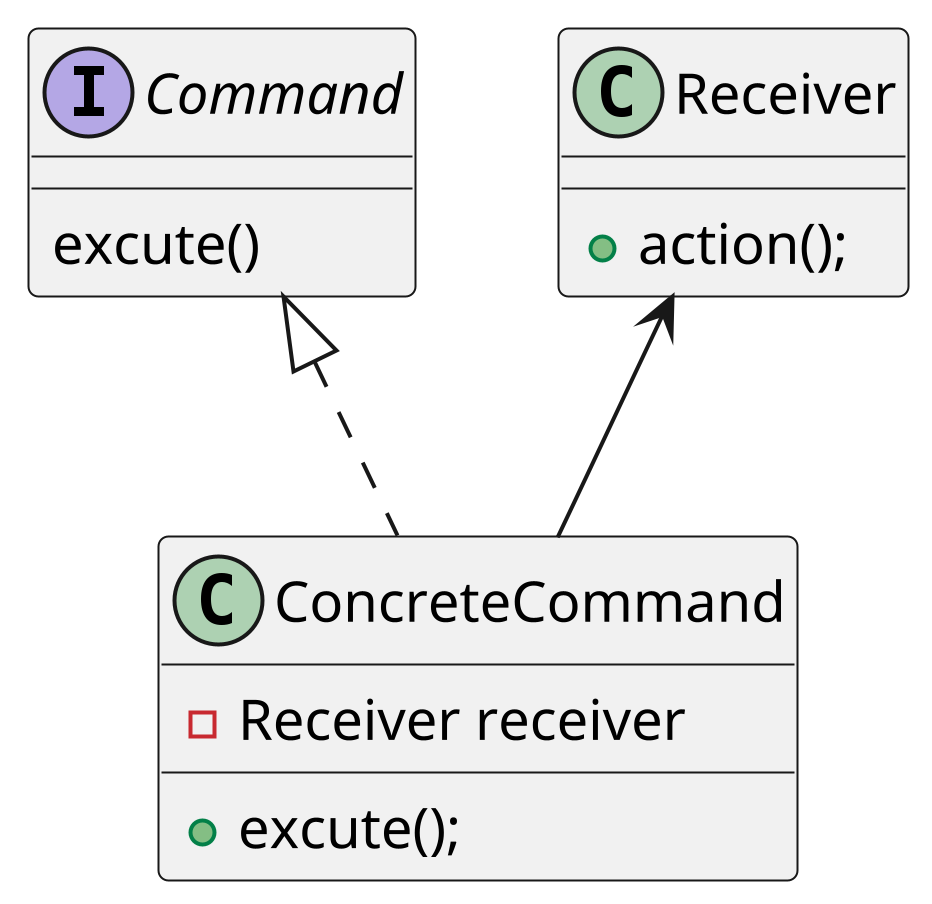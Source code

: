 @startuml
scale 1024 height
Command <|.. ConcreteCommand
Receiver <-- ConcreteCommand

interface Command{
    excute()
}


class ConcreteCommand {
    -Receiver receiver
    +excute();
}

class Receiver{
    +action();
}
@enduml